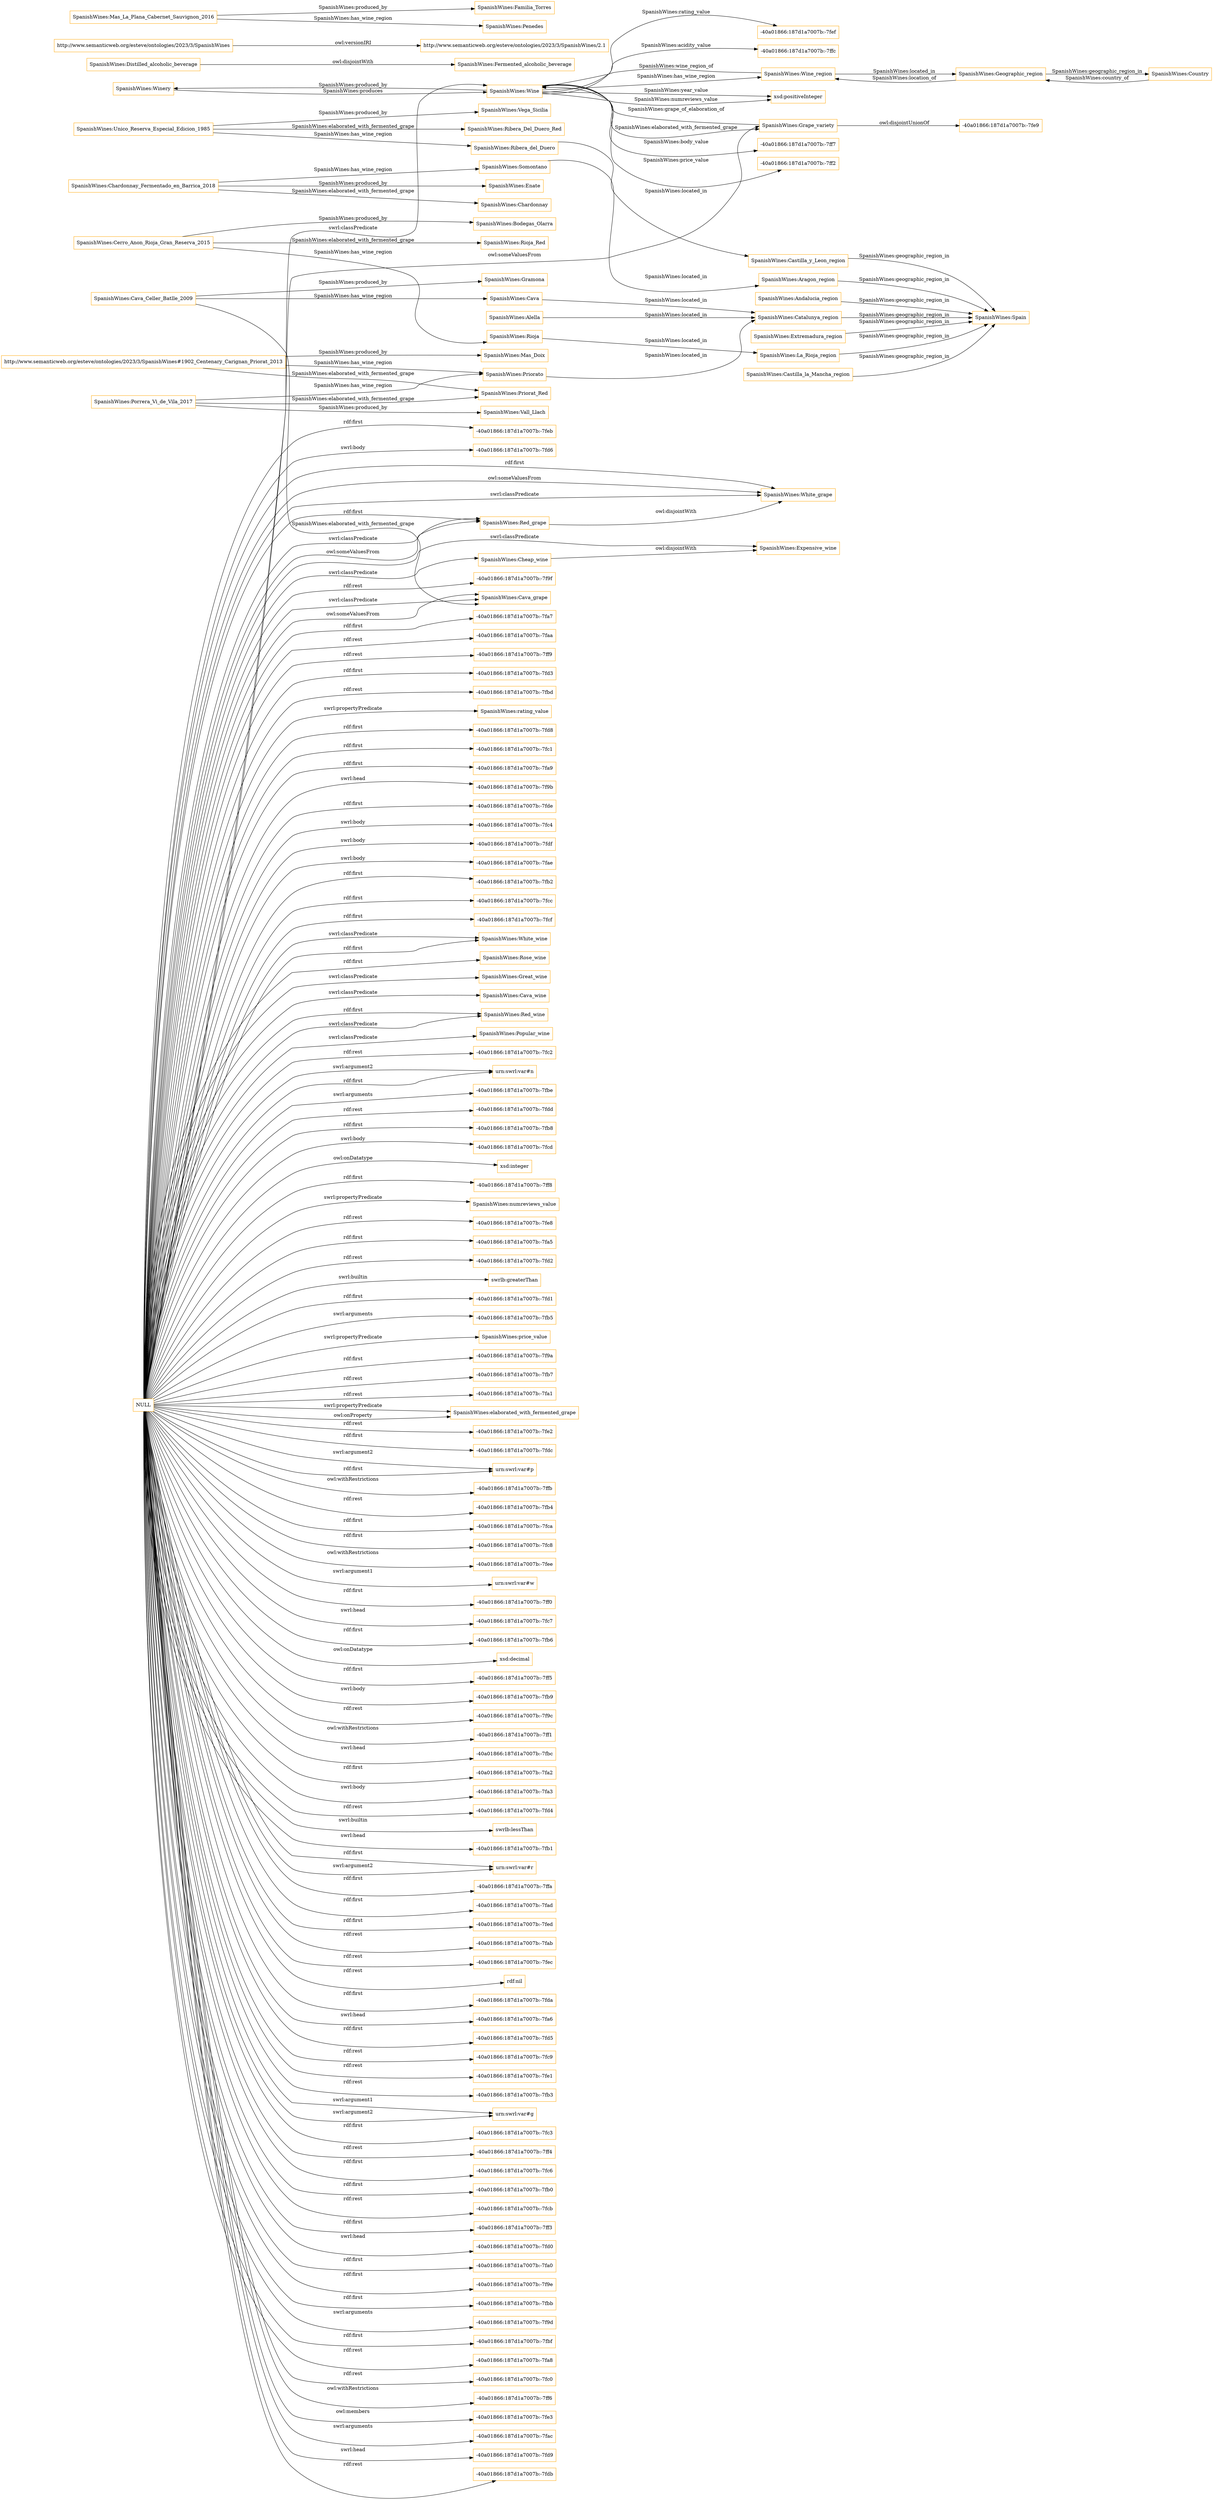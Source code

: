 digraph ar2dtool_diagram { 
rankdir=LR;
size="1501"
node [shape = rectangle, color="orange"]; "SpanishWines:Winery" "SpanishWines:Distilled_alcoholic_beverage" "SpanishWines:Fermented_alcoholic_beverage" "SpanishWines:Red_grape" "SpanishWines:Cheap_wine" "SpanishWines:Wine_region" "SpanishWines:Geographic_region" "SpanishWines:Country" "SpanishWines:Expensive_wine" "SpanishWines:Cava_grape" "SpanishWines:White_wine" "SpanishWines:Rose_wine" "SpanishWines:White_grape" "SpanishWines:Grape_variety" "SpanishWines:Great_wine" "SpanishWines:Wine" "SpanishWines:Cava_wine" "SpanishWines:Red_wine" "SpanishWines:Popular_wine" ; /*classes style*/
	"SpanishWines:Unico_Reserva_Especial_Edicion_1985" -> "SpanishWines:Vega_Sicilia" [ label = "SpanishWines:produced_by" ];
	"SpanishWines:Unico_Reserva_Especial_Edicion_1985" -> "SpanishWines:Ribera_del_Duero" [ label = "SpanishWines:has_wine_region" ];
	"SpanishWines:Unico_Reserva_Especial_Edicion_1985" -> "SpanishWines:Ribera_Del_Duero_Red" [ label = "SpanishWines:elaborated_with_fermented_grape" ];
	"http://www.semanticweb.org/esteve/ontologies/2023/3/SpanishWines" -> "http://www.semanticweb.org/esteve/ontologies/2023/3/SpanishWines/2.1" [ label = "owl:versionIRI" ];
	"SpanishWines:Andalucia_region" -> "SpanishWines:Spain" [ label = "SpanishWines:geographic_region_in" ];
	"SpanishWines:Distilled_alcoholic_beverage" -> "SpanishWines:Fermented_alcoholic_beverage" [ label = "owl:disjointWith" ];
	"SpanishWines:Catalunya_region" -> "SpanishWines:Spain" [ label = "SpanishWines:geographic_region_in" ];
	"SpanishWines:Porrera_Vi_de_Vila_2017" -> "SpanishWines:Priorato" [ label = "SpanishWines:has_wine_region" ];
	"SpanishWines:Porrera_Vi_de_Vila_2017" -> "SpanishWines:Priorat_Red" [ label = "SpanishWines:elaborated_with_fermented_grape" ];
	"SpanishWines:Porrera_Vi_de_Vila_2017" -> "SpanishWines:Vall_Llach" [ label = "SpanishWines:produced_by" ];
	"SpanishWines:Priorato" -> "SpanishWines:Catalunya_region" [ label = "SpanishWines:located_in" ];
	"SpanishWines:Castilla_y_Leon_region" -> "SpanishWines:Spain" [ label = "SpanishWines:geographic_region_in" ];
	"SpanishWines:Alella" -> "SpanishWines:Catalunya_region" [ label = "SpanishWines:located_in" ];
	"SpanishWines:Chardonnay_Fermentado_en_Barrica_2018" -> "SpanishWines:Enate" [ label = "SpanishWines:produced_by" ];
	"SpanishWines:Chardonnay_Fermentado_en_Barrica_2018" -> "SpanishWines:Somontano" [ label = "SpanishWines:has_wine_region" ];
	"SpanishWines:Chardonnay_Fermentado_en_Barrica_2018" -> "SpanishWines:Chardonnay" [ label = "SpanishWines:elaborated_with_fermented_grape" ];
	"SpanishWines:Cheap_wine" -> "SpanishWines:Expensive_wine" [ label = "owl:disjointWith" ];
	"SpanishWines:Somontano" -> "SpanishWines:Aragon_region" [ label = "SpanishWines:located_in" ];
	"NULL" -> "-40a01866:187d1a7007b:-7fc2" [ label = "rdf:rest" ];
	"NULL" -> "SpanishWines:Red_grape" [ label = "rdf:first" ];
	"NULL" -> "urn:swrl:var#n" [ label = "rdf:first" ];
	"NULL" -> "-40a01866:187d1a7007b:-7fbe" [ label = "swrl:arguments" ];
	"NULL" -> "urn:swrl:var#n" [ label = "swrl:argument2" ];
	"NULL" -> "-40a01866:187d1a7007b:-7fdd" [ label = "rdf:rest" ];
	"NULL" -> "-40a01866:187d1a7007b:-7fb8" [ label = "rdf:first" ];
	"NULL" -> "-40a01866:187d1a7007b:-7fcd" [ label = "swrl:body" ];
	"NULL" -> "xsd:integer" [ label = "owl:onDatatype" ];
	"NULL" -> "-40a01866:187d1a7007b:-7ff8" [ label = "rdf:first" ];
	"NULL" -> "SpanishWines:numreviews_value" [ label = "swrl:propertyPredicate" ];
	"NULL" -> "-40a01866:187d1a7007b:-7fe8" [ label = "rdf:rest" ];
	"NULL" -> "-40a01866:187d1a7007b:-7fa5" [ label = "rdf:first" ];
	"NULL" -> "SpanishWines:White_wine" [ label = "rdf:first" ];
	"NULL" -> "-40a01866:187d1a7007b:-7fd2" [ label = "rdf:rest" ];
	"NULL" -> "swrlb:greaterThan" [ label = "swrl:builtin" ];
	"NULL" -> "SpanishWines:Cheap_wine" [ label = "swrl:classPredicate" ];
	"NULL" -> "-40a01866:187d1a7007b:-7fd1" [ label = "rdf:first" ];
	"NULL" -> "-40a01866:187d1a7007b:-7fb5" [ label = "swrl:arguments" ];
	"NULL" -> "SpanishWines:price_value" [ label = "swrl:propertyPredicate" ];
	"NULL" -> "-40a01866:187d1a7007b:-7f9a" [ label = "rdf:first" ];
	"NULL" -> "-40a01866:187d1a7007b:-7fb7" [ label = "rdf:rest" ];
	"NULL" -> "-40a01866:187d1a7007b:-7fa1" [ label = "rdf:rest" ];
	"NULL" -> "SpanishWines:Popular_wine" [ label = "swrl:classPredicate" ];
	"NULL" -> "SpanishWines:elaborated_with_fermented_grape" [ label = "owl:onProperty" ];
	"NULL" -> "-40a01866:187d1a7007b:-7fe2" [ label = "rdf:rest" ];
	"NULL" -> "SpanishWines:Red_grape" [ label = "swrl:classPredicate" ];
	"NULL" -> "-40a01866:187d1a7007b:-7fdc" [ label = "rdf:first" ];
	"NULL" -> "urn:swrl:var#p" [ label = "rdf:first" ];
	"NULL" -> "-40a01866:187d1a7007b:-7ffb" [ label = "owl:withRestrictions" ];
	"NULL" -> "-40a01866:187d1a7007b:-7fb4" [ label = "rdf:rest" ];
	"NULL" -> "SpanishWines:Cava_wine" [ label = "swrl:classPredicate" ];
	"NULL" -> "SpanishWines:Expensive_wine" [ label = "swrl:classPredicate" ];
	"NULL" -> "-40a01866:187d1a7007b:-7fca" [ label = "rdf:first" ];
	"NULL" -> "-40a01866:187d1a7007b:-7fc8" [ label = "rdf:first" ];
	"NULL" -> "-40a01866:187d1a7007b:-7fee" [ label = "owl:withRestrictions" ];
	"NULL" -> "urn:swrl:var#w" [ label = "swrl:argument1" ];
	"NULL" -> "-40a01866:187d1a7007b:-7ff0" [ label = "rdf:first" ];
	"NULL" -> "-40a01866:187d1a7007b:-7fc7" [ label = "swrl:head" ];
	"NULL" -> "-40a01866:187d1a7007b:-7fb6" [ label = "rdf:first" ];
	"NULL" -> "xsd:decimal" [ label = "owl:onDatatype" ];
	"NULL" -> "-40a01866:187d1a7007b:-7ff5" [ label = "rdf:first" ];
	"NULL" -> "SpanishWines:Cava_grape" [ label = "swrl:classPredicate" ];
	"NULL" -> "-40a01866:187d1a7007b:-7fb9" [ label = "swrl:body" ];
	"NULL" -> "-40a01866:187d1a7007b:-7f9c" [ label = "rdf:rest" ];
	"NULL" -> "-40a01866:187d1a7007b:-7ff1" [ label = "owl:withRestrictions" ];
	"NULL" -> "-40a01866:187d1a7007b:-7fbc" [ label = "swrl:head" ];
	"NULL" -> "-40a01866:187d1a7007b:-7fa2" [ label = "rdf:first" ];
	"NULL" -> "-40a01866:187d1a7007b:-7fa3" [ label = "swrl:body" ];
	"NULL" -> "-40a01866:187d1a7007b:-7fd4" [ label = "rdf:rest" ];
	"NULL" -> "SpanishWines:White_grape" [ label = "rdf:first" ];
	"NULL" -> "swrlb:lessThan" [ label = "swrl:builtin" ];
	"NULL" -> "-40a01866:187d1a7007b:-7fb1" [ label = "swrl:head" ];
	"NULL" -> "urn:swrl:var#r" [ label = "swrl:argument2" ];
	"NULL" -> "-40a01866:187d1a7007b:-7ffa" [ label = "rdf:first" ];
	"NULL" -> "-40a01866:187d1a7007b:-7fad" [ label = "rdf:first" ];
	"NULL" -> "-40a01866:187d1a7007b:-7fed" [ label = "rdf:first" ];
	"NULL" -> "-40a01866:187d1a7007b:-7fab" [ label = "rdf:rest" ];
	"NULL" -> "SpanishWines:Red_wine" [ label = "swrl:classPredicate" ];
	"NULL" -> "-40a01866:187d1a7007b:-7fec" [ label = "rdf:rest" ];
	"NULL" -> "rdf:nil" [ label = "rdf:rest" ];
	"NULL" -> "-40a01866:187d1a7007b:-7fda" [ label = "rdf:first" ];
	"NULL" -> "-40a01866:187d1a7007b:-7fa6" [ label = "swrl:head" ];
	"NULL" -> "SpanishWines:elaborated_with_fermented_grape" [ label = "swrl:propertyPredicate" ];
	"NULL" -> "-40a01866:187d1a7007b:-7fd5" [ label = "rdf:first" ];
	"NULL" -> "SpanishWines:Red_wine" [ label = "rdf:first" ];
	"NULL" -> "-40a01866:187d1a7007b:-7fc9" [ label = "rdf:rest" ];
	"NULL" -> "-40a01866:187d1a7007b:-7fe1" [ label = "rdf:rest" ];
	"NULL" -> "-40a01866:187d1a7007b:-7fb3" [ label = "rdf:rest" ];
	"NULL" -> "urn:swrl:var#g" [ label = "swrl:argument2" ];
	"NULL" -> "-40a01866:187d1a7007b:-7fc3" [ label = "rdf:first" ];
	"NULL" -> "-40a01866:187d1a7007b:-7ff4" [ label = "rdf:rest" ];
	"NULL" -> "-40a01866:187d1a7007b:-7fc6" [ label = "rdf:first" ];
	"NULL" -> "SpanishWines:Wine" [ label = "swrl:classPredicate" ];
	"NULL" -> "-40a01866:187d1a7007b:-7fb0" [ label = "rdf:first" ];
	"NULL" -> "SpanishWines:White_wine" [ label = "swrl:classPredicate" ];
	"NULL" -> "-40a01866:187d1a7007b:-7fcb" [ label = "rdf:rest" ];
	"NULL" -> "-40a01866:187d1a7007b:-7ff3" [ label = "rdf:first" ];
	"NULL" -> "-40a01866:187d1a7007b:-7fd0" [ label = "swrl:head" ];
	"NULL" -> "SpanishWines:White_grape" [ label = "owl:someValuesFrom" ];
	"NULL" -> "-40a01866:187d1a7007b:-7fa0" [ label = "rdf:first" ];
	"NULL" -> "SpanishWines:White_grape" [ label = "swrl:classPredicate" ];
	"NULL" -> "-40a01866:187d1a7007b:-7f9e" [ label = "rdf:first" ];
	"NULL" -> "-40a01866:187d1a7007b:-7fbb" [ label = "rdf:first" ];
	"NULL" -> "-40a01866:187d1a7007b:-7f9d" [ label = "swrl:arguments" ];
	"NULL" -> "-40a01866:187d1a7007b:-7fbf" [ label = "rdf:first" ];
	"NULL" -> "-40a01866:187d1a7007b:-7fa8" [ label = "rdf:rest" ];
	"NULL" -> "-40a01866:187d1a7007b:-7fc0" [ label = "rdf:rest" ];
	"NULL" -> "-40a01866:187d1a7007b:-7ff6" [ label = "owl:withRestrictions" ];
	"NULL" -> "-40a01866:187d1a7007b:-7fe3" [ label = "owl:members" ];
	"NULL" -> "SpanishWines:Grape_variety" [ label = "owl:someValuesFrom" ];
	"NULL" -> "-40a01866:187d1a7007b:-7fac" [ label = "swrl:arguments" ];
	"NULL" -> "-40a01866:187d1a7007b:-7fd9" [ label = "swrl:head" ];
	"NULL" -> "SpanishWines:Rose_wine" [ label = "rdf:first" ];
	"NULL" -> "-40a01866:187d1a7007b:-7fdb" [ label = "rdf:rest" ];
	"NULL" -> "-40a01866:187d1a7007b:-7feb" [ label = "rdf:first" ];
	"NULL" -> "SpanishWines:Great_wine" [ label = "swrl:classPredicate" ];
	"NULL" -> "-40a01866:187d1a7007b:-7fd6" [ label = "swrl:body" ];
	"NULL" -> "-40a01866:187d1a7007b:-7f9f" [ label = "rdf:rest" ];
	"NULL" -> "-40a01866:187d1a7007b:-7fa7" [ label = "rdf:first" ];
	"NULL" -> "-40a01866:187d1a7007b:-7faa" [ label = "rdf:rest" ];
	"NULL" -> "urn:swrl:var#p" [ label = "swrl:argument2" ];
	"NULL" -> "-40a01866:187d1a7007b:-7ff9" [ label = "rdf:rest" ];
	"NULL" -> "-40a01866:187d1a7007b:-7fd3" [ label = "rdf:first" ];
	"NULL" -> "-40a01866:187d1a7007b:-7fbd" [ label = "rdf:rest" ];
	"NULL" -> "SpanishWines:rating_value" [ label = "swrl:propertyPredicate" ];
	"NULL" -> "-40a01866:187d1a7007b:-7fd8" [ label = "rdf:first" ];
	"NULL" -> "SpanishWines:Cava_grape" [ label = "owl:someValuesFrom" ];
	"NULL" -> "-40a01866:187d1a7007b:-7fc1" [ label = "rdf:first" ];
	"NULL" -> "-40a01866:187d1a7007b:-7fa9" [ label = "rdf:first" ];
	"NULL" -> "SpanishWines:Red_grape" [ label = "owl:someValuesFrom" ];
	"NULL" -> "-40a01866:187d1a7007b:-7f9b" [ label = "swrl:head" ];
	"NULL" -> "-40a01866:187d1a7007b:-7fde" [ label = "rdf:first" ];
	"NULL" -> "urn:swrl:var#r" [ label = "rdf:first" ];
	"NULL" -> "urn:swrl:var#g" [ label = "swrl:argument1" ];
	"NULL" -> "-40a01866:187d1a7007b:-7fc4" [ label = "swrl:body" ];
	"NULL" -> "-40a01866:187d1a7007b:-7fdf" [ label = "swrl:body" ];
	"NULL" -> "-40a01866:187d1a7007b:-7fae" [ label = "swrl:body" ];
	"NULL" -> "-40a01866:187d1a7007b:-7fb2" [ label = "rdf:first" ];
	"NULL" -> "-40a01866:187d1a7007b:-7fcc" [ label = "rdf:first" ];
	"NULL" -> "-40a01866:187d1a7007b:-7fcf" [ label = "rdf:first" ];
	"http://www.semanticweb.org/esteve/ontologies/2023/3/SpanishWines#1902_Centenary_Carignan_Priorat_2013" -> "SpanishWines:Priorato" [ label = "SpanishWines:has_wine_region" ];
	"http://www.semanticweb.org/esteve/ontologies/2023/3/SpanishWines#1902_Centenary_Carignan_Priorat_2013" -> "SpanishWines:Mas_Doix" [ label = "SpanishWines:produced_by" ];
	"http://www.semanticweb.org/esteve/ontologies/2023/3/SpanishWines#1902_Centenary_Carignan_Priorat_2013" -> "SpanishWines:Priorat_Red" [ label = "SpanishWines:elaborated_with_fermented_grape" ];
	"SpanishWines:Grape_variety" -> "-40a01866:187d1a7007b:-7fe9" [ label = "owl:disjointUnionOf" ];
	"SpanishWines:Ribera_del_Duero" -> "SpanishWines:Castilla_y_Leon_region" [ label = "SpanishWines:located_in" ];
	"SpanishWines:Extremadura_region" -> "SpanishWines:Spain" [ label = "SpanishWines:geographic_region_in" ];
	"SpanishWines:Cava_Celler_Batlle_2009" -> "SpanishWines:Cava" [ label = "SpanishWines:has_wine_region" ];
	"SpanishWines:Cava_Celler_Batlle_2009" -> "SpanishWines:Gramona" [ label = "SpanishWines:produced_by" ];
	"SpanishWines:Cava_Celler_Batlle_2009" -> "SpanishWines:Cava_grape" [ label = "SpanishWines:elaborated_with_fermented_grape" ];
	"SpanishWines:Rioja" -> "SpanishWines:La_Rioja_region" [ label = "SpanishWines:located_in" ];
	"SpanishWines:Cava" -> "SpanishWines:Catalunya_region" [ label = "SpanishWines:located_in" ];
	"SpanishWines:La_Rioja_region" -> "SpanishWines:Spain" [ label = "SpanishWines:geographic_region_in" ];
	"SpanishWines:Cerro_Anon_Rioja_Gran_Reserva_2015" -> "SpanishWines:Rioja" [ label = "SpanishWines:has_wine_region" ];
	"SpanishWines:Cerro_Anon_Rioja_Gran_Reserva_2015" -> "SpanishWines:Rioja_Red" [ label = "SpanishWines:elaborated_with_fermented_grape" ];
	"SpanishWines:Cerro_Anon_Rioja_Gran_Reserva_2015" -> "SpanishWines:Bodegas_Olarra" [ label = "SpanishWines:produced_by" ];
	"SpanishWines:Castilla_la_Mancha_region" -> "SpanishWines:Spain" [ label = "SpanishWines:geographic_region_in" ];
	"SpanishWines:Red_grape" -> "SpanishWines:White_grape" [ label = "owl:disjointWith" ];
	"SpanishWines:Mas_La_Plana_Cabernet_Sauvignon_2016" -> "SpanishWines:Familia_Torres" [ label = "SpanishWines:produced_by" ];
	"SpanishWines:Mas_La_Plana_Cabernet_Sauvignon_2016" -> "SpanishWines:Penedes" [ label = "SpanishWines:has_wine_region" ];
	"SpanishWines:Aragon_region" -> "SpanishWines:Spain" [ label = "SpanishWines:geographic_region_in" ];
	"SpanishWines:Winery" -> "SpanishWines:Wine" [ label = "SpanishWines:produces" ];
	"SpanishWines:Geographic_region" -> "SpanishWines:Country" [ label = "SpanishWines:geographic_region_in" ];
	"SpanishWines:Wine" -> "-40a01866:187d1a7007b:-7ff7" [ label = "SpanishWines:body_value" ];
	"SpanishWines:Wine" -> "-40a01866:187d1a7007b:-7ff2" [ label = "SpanishWines:price_value" ];
	"SpanishWines:Wine_region" -> "SpanishWines:Wine" [ label = "SpanishWines:wine_region_of" ];
	"SpanishWines:Grape_variety" -> "SpanishWines:Wine" [ label = "SpanishWines:grape_of_elaboration_of" ];
	"SpanishWines:Wine" -> "SpanishWines:Winery" [ label = "SpanishWines:produced_by" ];
	"SpanishWines:Wine" -> "xsd:positiveInteger" [ label = "SpanishWines:year_value" ];
	"SpanishWines:Wine" -> "-40a01866:187d1a7007b:-7fef" [ label = "SpanishWines:rating_value" ];
	"SpanishWines:Wine" -> "xsd:positiveInteger" [ label = "SpanishWines:numreviews_value" ];
	"SpanishWines:Wine" -> "SpanishWines:Grape_variety" [ label = "SpanishWines:elaborated_with_fermented_grape" ];
	"SpanishWines:Wine_region" -> "SpanishWines:Geographic_region" [ label = "SpanishWines:located_in" ];
	"SpanishWines:Country" -> "SpanishWines:Geographic_region" [ label = "SpanishWines:country_of" ];
	"SpanishWines:Wine" -> "-40a01866:187d1a7007b:-7ffc" [ label = "SpanishWines:acidity_value" ];
	"SpanishWines:Geographic_region" -> "SpanishWines:Wine_region" [ label = "SpanishWines:location_of" ];
	"SpanishWines:Wine" -> "SpanishWines:Wine_region" [ label = "SpanishWines:has_wine_region" ];

}
